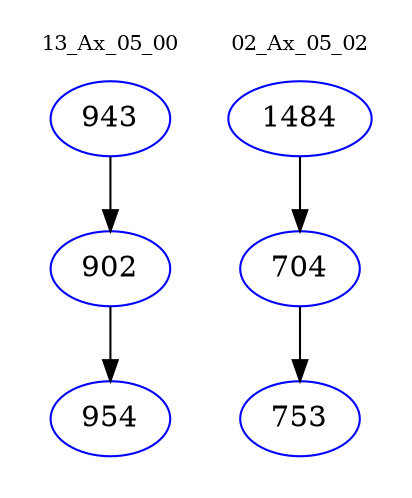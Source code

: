 digraph{
subgraph cluster_0 {
color = white
label = "13_Ax_05_00";
fontsize=10;
T0_943 [label="943", color="blue"]
T0_943 -> T0_902 [color="black"]
T0_902 [label="902", color="blue"]
T0_902 -> T0_954 [color="black"]
T0_954 [label="954", color="blue"]
}
subgraph cluster_1 {
color = white
label = "02_Ax_05_02";
fontsize=10;
T1_1484 [label="1484", color="blue"]
T1_1484 -> T1_704 [color="black"]
T1_704 [label="704", color="blue"]
T1_704 -> T1_753 [color="black"]
T1_753 [label="753", color="blue"]
}
}
